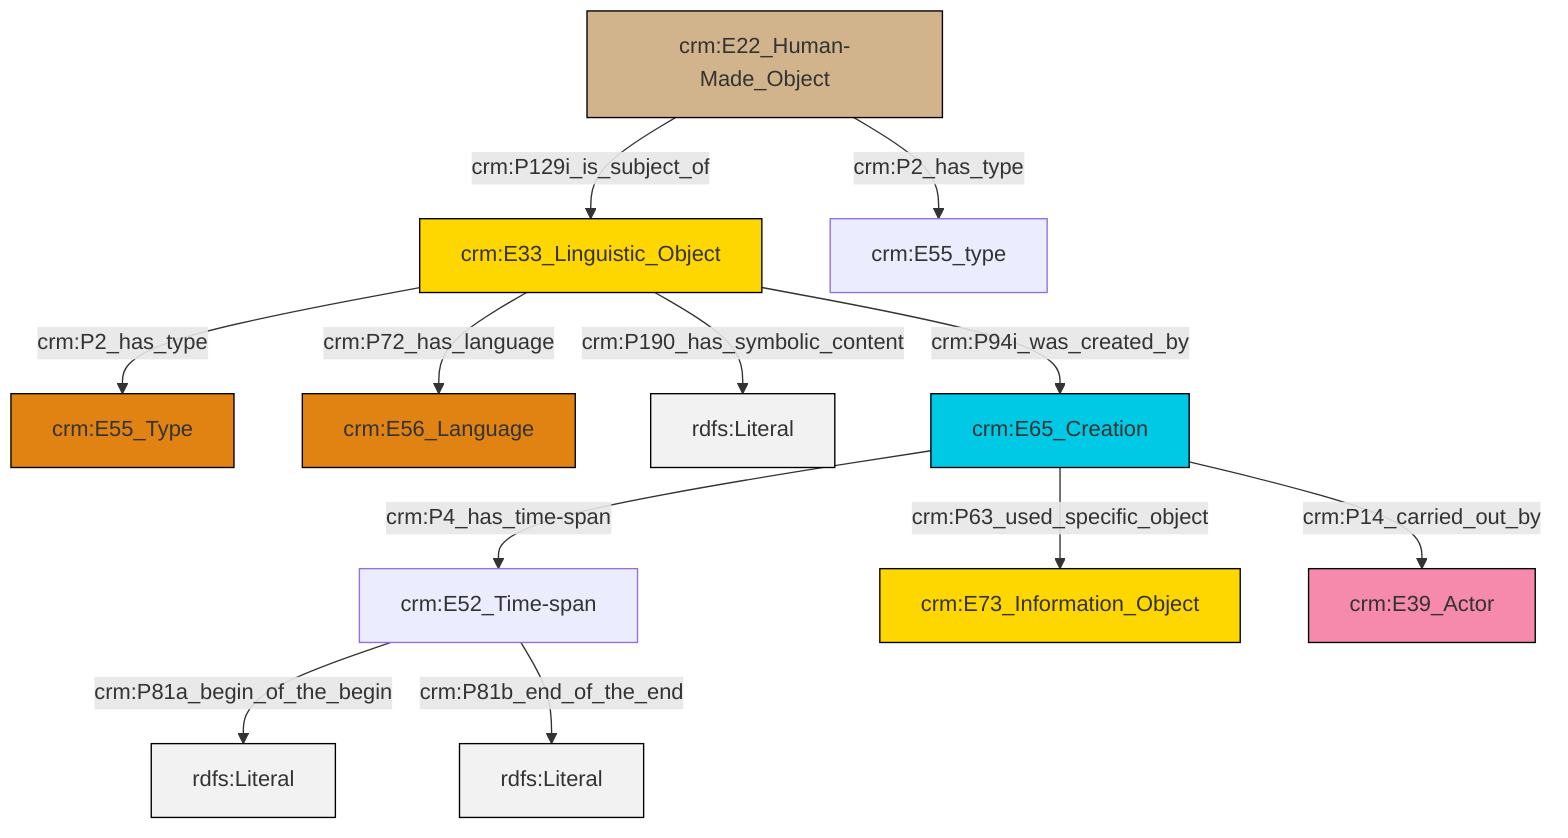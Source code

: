 graph TD
classDef Literal fill:#f2f2f2,stroke:#000000;
classDef CRM_Entity fill:#FFFFFF,stroke:#000000;
classDef Temporal_Entity fill:#00C9E6, stroke:#000000;
classDef Type fill:#E18312, stroke:#000000;
classDef Time-Span fill:#2C9C91, stroke:#000000;
classDef Appellation fill:#FFEB7F, stroke:#000000;
classDef Place fill:#008836, stroke:#000000;
classDef Persistent_Item fill:#B266B2, stroke:#000000;
classDef Conceptual_Object fill:#FFD700, stroke:#000000;
classDef Physical_Thing fill:#D2B48C, stroke:#000000;
classDef Actor fill:#f58aad, stroke:#000000;
classDef PC_Classes fill:#4ce600, stroke:#000000;
classDef Multi fill:#cccccc,stroke:#000000;

4["crm:E33_Linguistic_Object"]:::Conceptual_Object -->|crm:P72_has_language| 5["crm:E56_Language"]:::Type
0["crm:E22_Human-Made_Object"]:::Physical_Thing -->|crm:P129i_is_subject_of| 4["crm:E33_Linguistic_Object"]:::Conceptual_Object
6["crm:E52_Time-span"]:::Default -->|crm:P81a_begin_of_the_begin| 7[rdfs:Literal]:::Literal
4["crm:E33_Linguistic_Object"]:::Conceptual_Object -->|crm:P2_has_type| 2["crm:E55_Type"]:::Type
4["crm:E33_Linguistic_Object"]:::Conceptual_Object -->|crm:P190_has_symbolic_content| 8[rdfs:Literal]:::Literal
4["crm:E33_Linguistic_Object"]:::Conceptual_Object -->|crm:P94i_was_created_by| 12["crm:E65_Creation"]:::Temporal_Entity
0["crm:E22_Human-Made_Object"]:::Physical_Thing -->|crm:P2_has_type| 13["crm:E55_type"]:::Default
12["crm:E65_Creation"]:::Temporal_Entity -->|crm:P14_carried_out_by| 14["crm:E39_Actor"]:::Actor
12["crm:E65_Creation"]:::Temporal_Entity -->|crm:P63_used_specific_object| 9["crm:E73_Information_Object"]:::Conceptual_Object
6["crm:E52_Time-span"]:::Default -->|crm:P81b_end_of_the_end| 18[rdfs:Literal]:::Literal
12["crm:E65_Creation"]:::Temporal_Entity -->|crm:P4_has_time-span| 6["crm:E52_Time-span"]:::Default